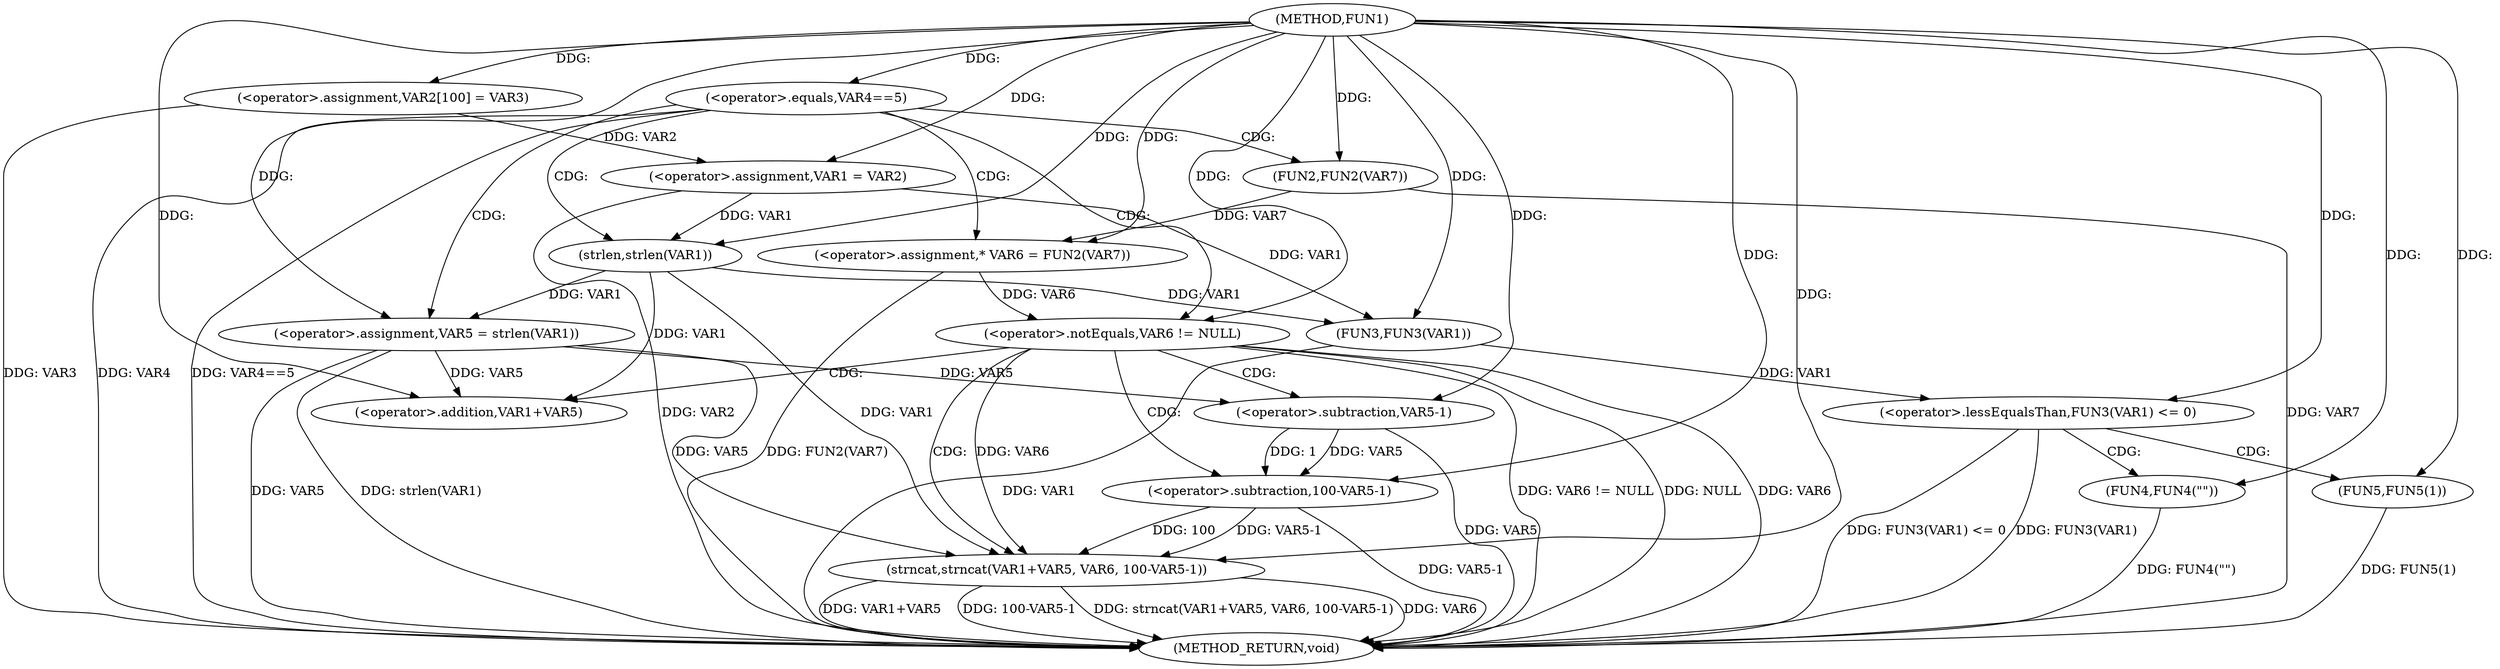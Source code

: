 digraph FUN1 {  
"1000100" [label = "(METHOD,FUN1)" ]
"1000151" [label = "(METHOD_RETURN,void)" ]
"1000104" [label = "(<operator>.assignment,VAR2[100] = VAR3)" ]
"1000107" [label = "(<operator>.assignment,VAR1 = VAR2)" ]
"1000111" [label = "(<operator>.equals,VAR4==5)" ]
"1000117" [label = "(<operator>.assignment,VAR5 = strlen(VAR1))" ]
"1000119" [label = "(strlen,strlen(VAR1))" ]
"1000122" [label = "(<operator>.assignment,* VAR6 = FUN2(VAR7))" ]
"1000124" [label = "(FUN2,FUN2(VAR7))" ]
"1000127" [label = "(<operator>.notEquals,VAR6 != NULL)" ]
"1000131" [label = "(strncat,strncat(VAR1+VAR5, VAR6, 100-VAR5-1))" ]
"1000132" [label = "(<operator>.addition,VAR1+VAR5)" ]
"1000136" [label = "(<operator>.subtraction,100-VAR5-1)" ]
"1000138" [label = "(<operator>.subtraction,VAR5-1)" ]
"1000142" [label = "(<operator>.lessEqualsThan,FUN3(VAR1) <= 0)" ]
"1000143" [label = "(FUN3,FUN3(VAR1))" ]
"1000147" [label = "(FUN4,FUN4(\"\"))" ]
"1000149" [label = "(FUN5,FUN5(1))" ]
  "1000142" -> "1000151"  [ label = "DDG: FUN3(VAR1) <= 0"] 
  "1000124" -> "1000151"  [ label = "DDG: VAR7"] 
  "1000149" -> "1000151"  [ label = "DDG: FUN5(1)"] 
  "1000127" -> "1000151"  [ label = "DDG: VAR6 != NULL"] 
  "1000117" -> "1000151"  [ label = "DDG: VAR5"] 
  "1000111" -> "1000151"  [ label = "DDG: VAR4"] 
  "1000131" -> "1000151"  [ label = "DDG: VAR6"] 
  "1000117" -> "1000151"  [ label = "DDG: strlen(VAR1)"] 
  "1000131" -> "1000151"  [ label = "DDG: VAR1+VAR5"] 
  "1000138" -> "1000151"  [ label = "DDG: VAR5"] 
  "1000127" -> "1000151"  [ label = "DDG: NULL"] 
  "1000143" -> "1000151"  [ label = "DDG: VAR1"] 
  "1000142" -> "1000151"  [ label = "DDG: FUN3(VAR1)"] 
  "1000131" -> "1000151"  [ label = "DDG: 100-VAR5-1"] 
  "1000127" -> "1000151"  [ label = "DDG: VAR6"] 
  "1000136" -> "1000151"  [ label = "DDG: VAR5-1"] 
  "1000147" -> "1000151"  [ label = "DDG: FUN4(\"\")"] 
  "1000111" -> "1000151"  [ label = "DDG: VAR4==5"] 
  "1000104" -> "1000151"  [ label = "DDG: VAR3"] 
  "1000107" -> "1000151"  [ label = "DDG: VAR2"] 
  "1000131" -> "1000151"  [ label = "DDG: strncat(VAR1+VAR5, VAR6, 100-VAR5-1)"] 
  "1000122" -> "1000151"  [ label = "DDG: FUN2(VAR7)"] 
  "1000100" -> "1000104"  [ label = "DDG: "] 
  "1000104" -> "1000107"  [ label = "DDG: VAR2"] 
  "1000100" -> "1000107"  [ label = "DDG: "] 
  "1000100" -> "1000111"  [ label = "DDG: "] 
  "1000119" -> "1000117"  [ label = "DDG: VAR1"] 
  "1000100" -> "1000117"  [ label = "DDG: "] 
  "1000107" -> "1000119"  [ label = "DDG: VAR1"] 
  "1000100" -> "1000119"  [ label = "DDG: "] 
  "1000124" -> "1000122"  [ label = "DDG: VAR7"] 
  "1000100" -> "1000122"  [ label = "DDG: "] 
  "1000100" -> "1000124"  [ label = "DDG: "] 
  "1000122" -> "1000127"  [ label = "DDG: VAR6"] 
  "1000100" -> "1000127"  [ label = "DDG: "] 
  "1000119" -> "1000131"  [ label = "DDG: VAR1"] 
  "1000100" -> "1000131"  [ label = "DDG: "] 
  "1000117" -> "1000131"  [ label = "DDG: VAR5"] 
  "1000119" -> "1000132"  [ label = "DDG: VAR1"] 
  "1000100" -> "1000132"  [ label = "DDG: "] 
  "1000117" -> "1000132"  [ label = "DDG: VAR5"] 
  "1000127" -> "1000131"  [ label = "DDG: VAR6"] 
  "1000136" -> "1000131"  [ label = "DDG: 100"] 
  "1000136" -> "1000131"  [ label = "DDG: VAR5-1"] 
  "1000100" -> "1000136"  [ label = "DDG: "] 
  "1000138" -> "1000136"  [ label = "DDG: VAR5"] 
  "1000138" -> "1000136"  [ label = "DDG: 1"] 
  "1000100" -> "1000138"  [ label = "DDG: "] 
  "1000117" -> "1000138"  [ label = "DDG: VAR5"] 
  "1000143" -> "1000142"  [ label = "DDG: VAR1"] 
  "1000107" -> "1000143"  [ label = "DDG: VAR1"] 
  "1000119" -> "1000143"  [ label = "DDG: VAR1"] 
  "1000100" -> "1000143"  [ label = "DDG: "] 
  "1000100" -> "1000142"  [ label = "DDG: "] 
  "1000100" -> "1000147"  [ label = "DDG: "] 
  "1000100" -> "1000149"  [ label = "DDG: "] 
  "1000111" -> "1000117"  [ label = "CDG: "] 
  "1000111" -> "1000127"  [ label = "CDG: "] 
  "1000111" -> "1000124"  [ label = "CDG: "] 
  "1000111" -> "1000119"  [ label = "CDG: "] 
  "1000111" -> "1000122"  [ label = "CDG: "] 
  "1000127" -> "1000131"  [ label = "CDG: "] 
  "1000127" -> "1000132"  [ label = "CDG: "] 
  "1000127" -> "1000136"  [ label = "CDG: "] 
  "1000127" -> "1000138"  [ label = "CDG: "] 
  "1000142" -> "1000147"  [ label = "CDG: "] 
  "1000142" -> "1000149"  [ label = "CDG: "] 
}
